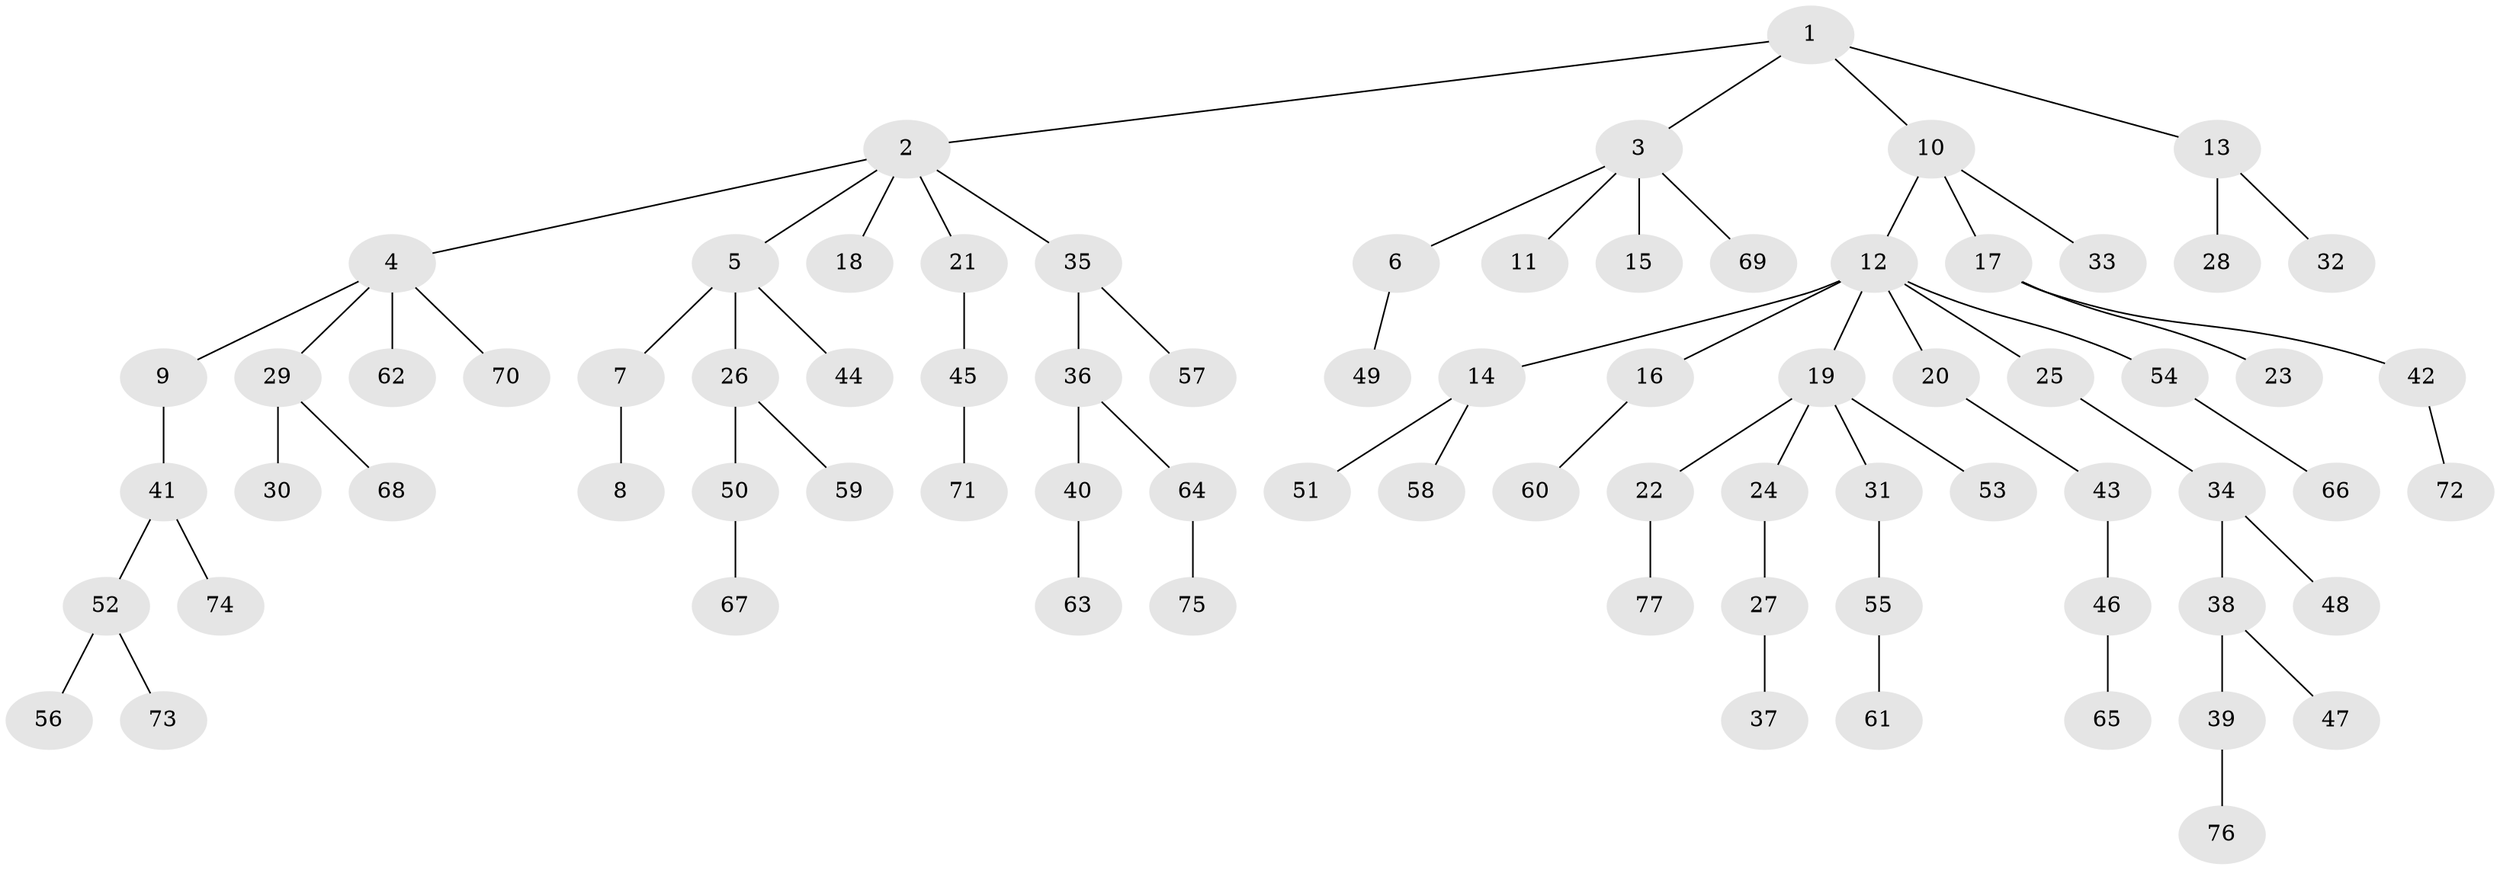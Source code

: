 // coarse degree distribution, {5: 0.08, 4: 0.06, 2: 0.2, 1: 0.58, 3: 0.06, 8: 0.02}
// Generated by graph-tools (version 1.1) at 2025/24/03/03/25 07:24:07]
// undirected, 77 vertices, 76 edges
graph export_dot {
graph [start="1"]
  node [color=gray90,style=filled];
  1;
  2;
  3;
  4;
  5;
  6;
  7;
  8;
  9;
  10;
  11;
  12;
  13;
  14;
  15;
  16;
  17;
  18;
  19;
  20;
  21;
  22;
  23;
  24;
  25;
  26;
  27;
  28;
  29;
  30;
  31;
  32;
  33;
  34;
  35;
  36;
  37;
  38;
  39;
  40;
  41;
  42;
  43;
  44;
  45;
  46;
  47;
  48;
  49;
  50;
  51;
  52;
  53;
  54;
  55;
  56;
  57;
  58;
  59;
  60;
  61;
  62;
  63;
  64;
  65;
  66;
  67;
  68;
  69;
  70;
  71;
  72;
  73;
  74;
  75;
  76;
  77;
  1 -- 2;
  1 -- 3;
  1 -- 10;
  1 -- 13;
  2 -- 4;
  2 -- 5;
  2 -- 18;
  2 -- 21;
  2 -- 35;
  3 -- 6;
  3 -- 11;
  3 -- 15;
  3 -- 69;
  4 -- 9;
  4 -- 29;
  4 -- 62;
  4 -- 70;
  5 -- 7;
  5 -- 26;
  5 -- 44;
  6 -- 49;
  7 -- 8;
  9 -- 41;
  10 -- 12;
  10 -- 17;
  10 -- 33;
  12 -- 14;
  12 -- 16;
  12 -- 19;
  12 -- 20;
  12 -- 25;
  12 -- 54;
  13 -- 28;
  13 -- 32;
  14 -- 51;
  14 -- 58;
  16 -- 60;
  17 -- 23;
  17 -- 42;
  19 -- 22;
  19 -- 24;
  19 -- 31;
  19 -- 53;
  20 -- 43;
  21 -- 45;
  22 -- 77;
  24 -- 27;
  25 -- 34;
  26 -- 50;
  26 -- 59;
  27 -- 37;
  29 -- 30;
  29 -- 68;
  31 -- 55;
  34 -- 38;
  34 -- 48;
  35 -- 36;
  35 -- 57;
  36 -- 40;
  36 -- 64;
  38 -- 39;
  38 -- 47;
  39 -- 76;
  40 -- 63;
  41 -- 52;
  41 -- 74;
  42 -- 72;
  43 -- 46;
  45 -- 71;
  46 -- 65;
  50 -- 67;
  52 -- 56;
  52 -- 73;
  54 -- 66;
  55 -- 61;
  64 -- 75;
}
